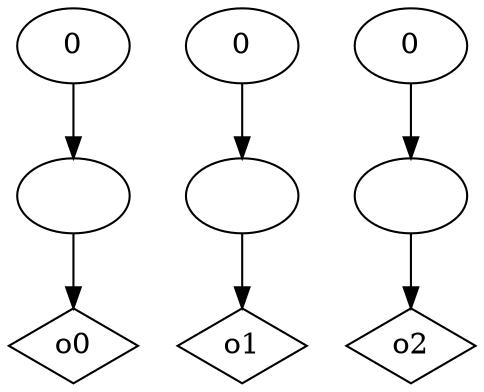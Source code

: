 digraph G {
n2 [label=""];
n3 [label=""];
n4 [label=""];
n5 [label="o0",shape="diamond"];
n6 [label="o1",shape="diamond"];
n7 [label="o2",shape="diamond"];
n8 [label="0"];
n9 [label="0"];
n10 [label="0"];
n2 -> n5
n3 -> n6
n4 -> n7
n8 -> n2
n9 -> n3
n10 -> n4
}